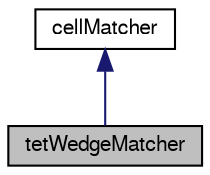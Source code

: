 digraph "tetWedgeMatcher"
{
  bgcolor="transparent";
  edge [fontname="FreeSans",fontsize="10",labelfontname="FreeSans",labelfontsize="10"];
  node [fontname="FreeSans",fontsize="10",shape=record];
  Node0 [label="tetWedgeMatcher",height=0.2,width=0.4,color="black", fillcolor="grey75", style="filled", fontcolor="black"];
  Node1 -> Node0 [dir="back",color="midnightblue",fontsize="10",style="solid",fontname="FreeSans"];
  Node1 [label="cellMatcher",height=0.2,width=0.4,color="black",URL="$a27166.html",tooltip="Base class for cellshape matchers (hexMatch, prismMatch, etc.). These are classes which given a mesh ..."];
}
